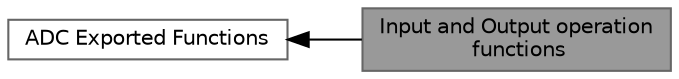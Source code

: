 digraph "Input and Output operation functions"
{
 // LATEX_PDF_SIZE
  bgcolor="transparent";
  edge [fontname=Helvetica,fontsize=10,labelfontname=Helvetica,labelfontsize=10];
  node [fontname=Helvetica,fontsize=10,shape=box,height=0.2,width=0.4];
  rankdir=LR;
  Node2 [id="Node000002",label="ADC Exported Functions",height=0.2,width=0.4,color="grey40", fillcolor="white", style="filled",URL="$group___a_d_c___exported___functions.html",tooltip=" "];
  Node1 [id="Node000001",label="Input and Output operation\l functions",height=0.2,width=0.4,color="gray40", fillcolor="grey60", style="filled", fontcolor="black",tooltip=" "];
  Node2->Node1 [shape=plaintext, dir="back", style="solid"];
}
